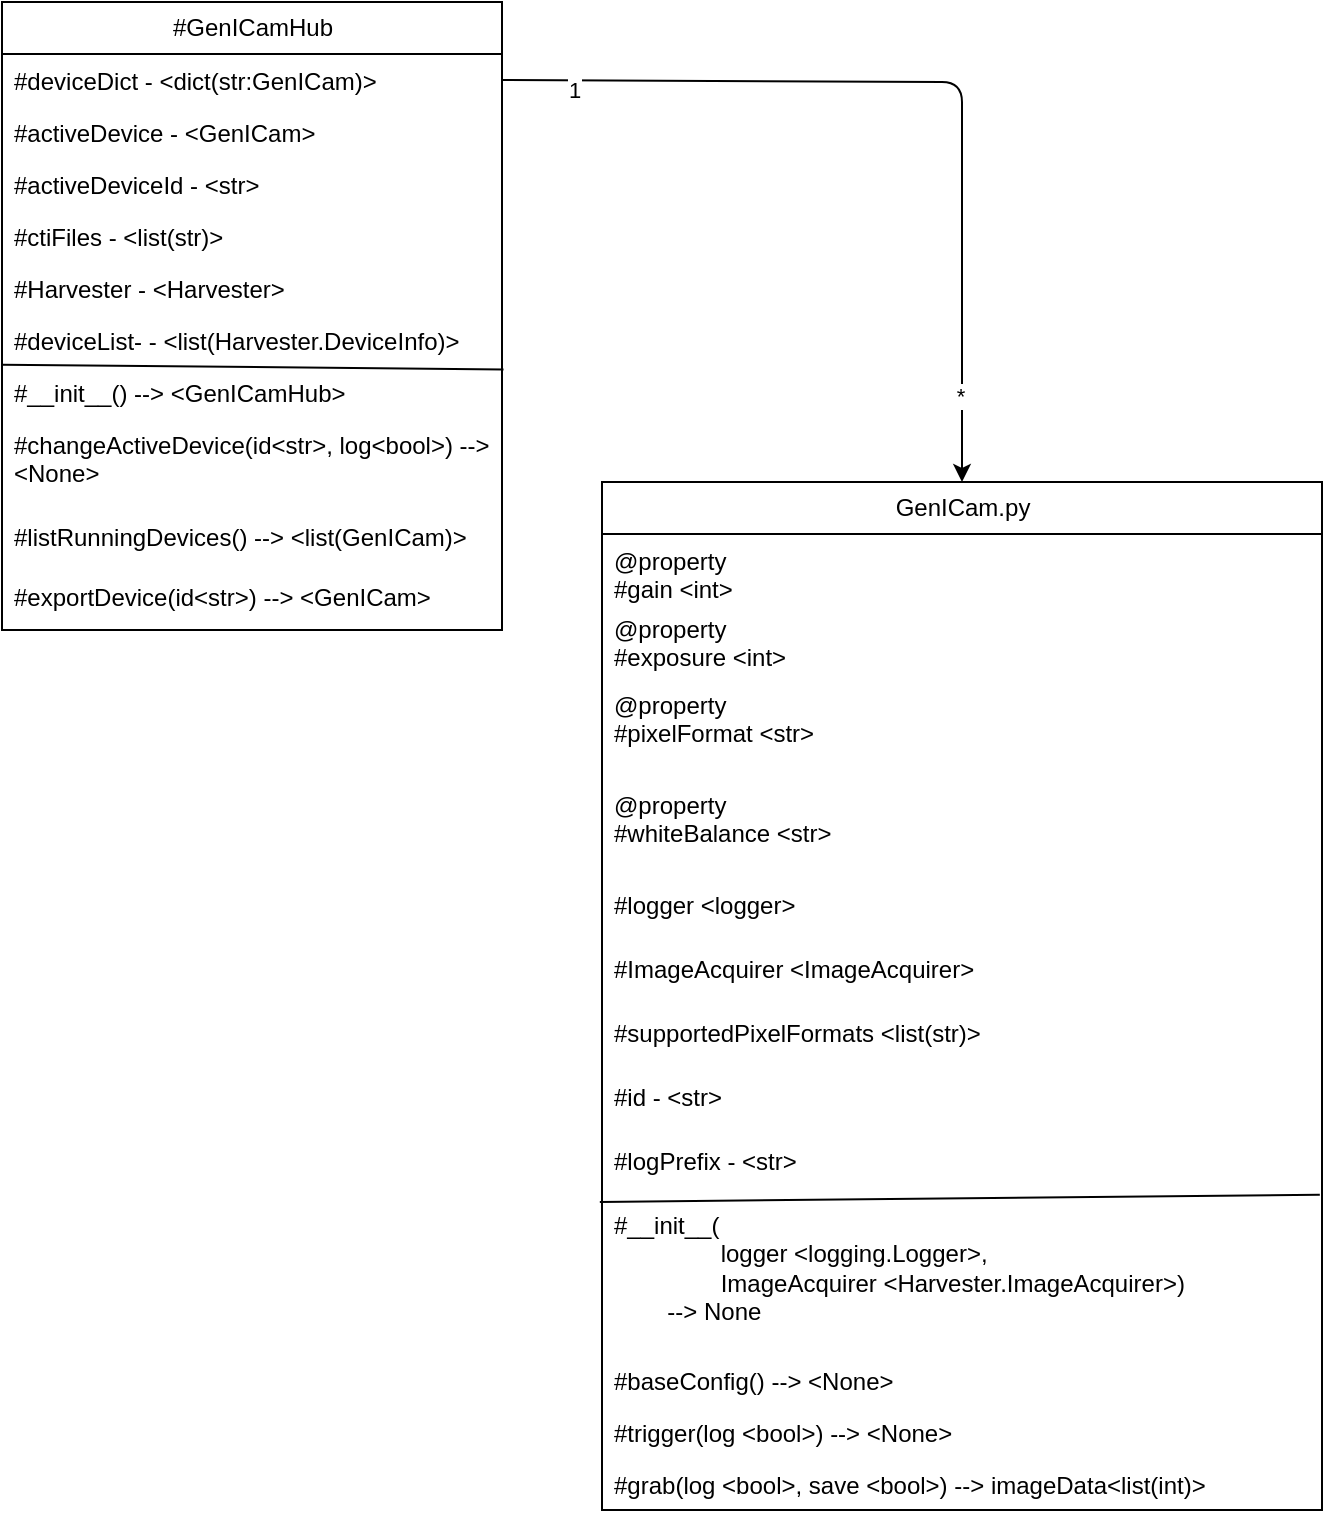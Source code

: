 <mxfile>
    <diagram id="NkQPngVakduhg9Lqq2sQ" name="Page-1">
        <mxGraphModel dx="1510" dy="1137" grid="1" gridSize="10" guides="1" tooltips="1" connect="1" arrows="1" fold="1" page="1" pageScale="1" pageWidth="827" pageHeight="1169" math="0" shadow="0">
            <root>
                <mxCell id="0"/>
                <mxCell id="1" parent="0"/>
                <mxCell id="2" value="#GenICamHub" style="swimlane;fontStyle=0;childLayout=stackLayout;horizontal=1;startSize=26;fillColor=none;horizontalStack=0;resizeParent=1;resizeParentMax=0;resizeLast=0;collapsible=1;marginBottom=0;html=1;" parent="1" vertex="1">
                    <mxGeometry x="84" y="110" width="250" height="314" as="geometry">
                        <mxRectangle x="370" y="280" width="110" height="30" as="alternateBounds"/>
                    </mxGeometry>
                </mxCell>
                <mxCell id="3" value="#deviceDict - &amp;lt;dict(str:GenICam)&amp;gt;" style="text;strokeColor=none;fillColor=none;align=left;verticalAlign=top;spacingLeft=4;spacingRight=4;overflow=hidden;rotatable=0;points=[[0,0.5],[1,0.5]];portConstraint=eastwest;whiteSpace=wrap;html=1;" parent="2" vertex="1">
                    <mxGeometry y="26" width="250" height="26" as="geometry"/>
                </mxCell>
                <mxCell id="4" value="#activeDevice - &amp;lt;GenICam&amp;gt;" style="text;strokeColor=none;fillColor=none;align=left;verticalAlign=top;spacingLeft=4;spacingRight=4;overflow=hidden;rotatable=0;points=[[0,0.5],[1,0.5]];portConstraint=eastwest;whiteSpace=wrap;html=1;" parent="2" vertex="1">
                    <mxGeometry y="52" width="250" height="26" as="geometry"/>
                </mxCell>
                <mxCell id="36" value="#activeDeviceId - &amp;lt;str&amp;gt;" style="text;strokeColor=none;fillColor=none;align=left;verticalAlign=top;spacingLeft=4;spacingRight=4;overflow=hidden;rotatable=0;points=[[0,0.5],[1,0.5]];portConstraint=eastwest;whiteSpace=wrap;html=1;" vertex="1" parent="2">
                    <mxGeometry y="78" width="250" height="26" as="geometry"/>
                </mxCell>
                <mxCell id="37" value="#ctiFiles - &amp;lt;list(str)&amp;gt;" style="text;strokeColor=none;fillColor=none;align=left;verticalAlign=top;spacingLeft=4;spacingRight=4;overflow=hidden;rotatable=0;points=[[0,0.5],[1,0.5]];portConstraint=eastwest;whiteSpace=wrap;html=1;" vertex="1" parent="2">
                    <mxGeometry y="104" width="250" height="26" as="geometry"/>
                </mxCell>
                <mxCell id="38" value="#Harvester - &amp;lt;Harvester&amp;gt;" style="text;strokeColor=none;fillColor=none;align=left;verticalAlign=top;spacingLeft=4;spacingRight=4;overflow=hidden;rotatable=0;points=[[0,0.5],[1,0.5]];portConstraint=eastwest;whiteSpace=wrap;html=1;" vertex="1" parent="2">
                    <mxGeometry y="130" width="250" height="26" as="geometry"/>
                </mxCell>
                <mxCell id="39" value="#deviceList- - &amp;lt;list(Harvester.DeviceInfo)&amp;gt;" style="text;strokeColor=none;fillColor=none;align=left;verticalAlign=top;spacingLeft=4;spacingRight=4;overflow=hidden;rotatable=0;points=[[0,0.5],[1,0.5]];portConstraint=eastwest;whiteSpace=wrap;html=1;" vertex="1" parent="2">
                    <mxGeometry y="156" width="250" height="26" as="geometry"/>
                </mxCell>
                <mxCell id="9" value="#__init__() --&amp;gt; &amp;lt;GenICamHub&amp;gt;" style="text;strokeColor=none;fillColor=none;align=left;verticalAlign=top;spacingLeft=4;spacingRight=4;overflow=hidden;rotatable=0;points=[[0,0.5],[1,0.5]];portConstraint=eastwest;whiteSpace=wrap;html=1;" parent="2" vertex="1">
                    <mxGeometry y="182" width="250" height="26" as="geometry"/>
                </mxCell>
                <mxCell id="10" value="" style="endArrow=none;html=1;exitX=0;exitY=-0.026;exitDx=0;exitDy=0;exitPerimeter=0;entryX=1.003;entryY=0.067;entryDx=0;entryDy=0;entryPerimeter=0;" parent="2" source="9" target="9" edge="1">
                    <mxGeometry width="50" height="50" relative="1" as="geometry">
                        <mxPoint x="90" y="50" as="sourcePoint"/>
                        <mxPoint x="140" as="targetPoint"/>
                    </mxGeometry>
                </mxCell>
                <mxCell id="11" value="#changeActiveDevice(id&amp;lt;str&amp;gt;, log&amp;lt;bool&amp;gt;) --&amp;gt; &amp;lt;None&amp;gt;&amp;nbsp;" style="text;strokeColor=none;fillColor=none;align=left;verticalAlign=top;spacingLeft=4;spacingRight=4;overflow=hidden;rotatable=0;points=[[0,0.5],[1,0.5]];portConstraint=eastwest;whiteSpace=wrap;html=1;" parent="2" vertex="1">
                    <mxGeometry y="208" width="250" height="46" as="geometry"/>
                </mxCell>
                <mxCell id="12" value="#listRunningDevices() --&amp;gt; &amp;lt;list(GenICam)&amp;gt;" style="text;strokeColor=none;fillColor=none;align=left;verticalAlign=top;spacingLeft=4;spacingRight=4;overflow=hidden;rotatable=0;points=[[0,0.5],[1,0.5]];portConstraint=eastwest;whiteSpace=wrap;html=1;" parent="2" vertex="1">
                    <mxGeometry y="254" width="250" height="30" as="geometry"/>
                </mxCell>
                <mxCell id="35" value="#exportDevice(id&amp;lt;str&amp;gt;) --&amp;gt; &amp;lt;GenICam&amp;gt;" style="text;strokeColor=none;fillColor=none;align=left;verticalAlign=top;spacingLeft=4;spacingRight=4;overflow=hidden;rotatable=0;points=[[0,0.5],[1,0.5]];portConstraint=eastwest;whiteSpace=wrap;html=1;" vertex="1" parent="2">
                    <mxGeometry y="284" width="250" height="30" as="geometry"/>
                </mxCell>
                <UserObject label="GenICam.py" id="13">
                    <mxCell style="swimlane;fontStyle=0;childLayout=stackLayout;horizontal=1;startSize=26;fillColor=none;horizontalStack=0;resizeParent=1;resizeParentMax=0;resizeLast=0;collapsible=1;marginBottom=0;html=1;" parent="1" vertex="1">
                        <mxGeometry x="384" y="350" width="360" height="514" as="geometry">
                            <mxRectangle x="370" y="280" width="110" height="30" as="alternateBounds"/>
                        </mxGeometry>
                    </mxCell>
                </UserObject>
                <mxCell id="14" value="@property&lt;br&gt;#gain &amp;lt;int&amp;gt;" style="text;strokeColor=none;fillColor=none;align=left;verticalAlign=top;spacingLeft=4;spacingRight=4;overflow=hidden;rotatable=0;points=[[0,0.5],[1,0.5]];portConstraint=eastwest;whiteSpace=wrap;html=1;" parent="13" vertex="1">
                    <mxGeometry y="26" width="360" height="34" as="geometry"/>
                </mxCell>
                <mxCell id="15" value="@property&lt;br&gt;#exposure &amp;lt;int&amp;gt;&amp;nbsp;" style="text;strokeColor=none;fillColor=none;align=left;verticalAlign=top;spacingLeft=4;spacingRight=4;overflow=hidden;rotatable=0;points=[[0,0.5],[1,0.5]];portConstraint=eastwest;whiteSpace=wrap;html=1;" parent="13" vertex="1">
                    <mxGeometry y="60" width="360" height="38" as="geometry"/>
                </mxCell>
                <mxCell id="19" value="@property&lt;br&gt;#pixelFormat &amp;lt;str&amp;gt;&amp;nbsp;" style="text;strokeColor=none;fillColor=none;align=left;verticalAlign=top;spacingLeft=4;spacingRight=4;overflow=hidden;rotatable=0;points=[[0,0.5],[1,0.5]];portConstraint=eastwest;whiteSpace=wrap;html=1;" parent="13" vertex="1">
                    <mxGeometry y="98" width="360" height="50" as="geometry"/>
                </mxCell>
                <mxCell id="29" value="@property&lt;br&gt;#whiteBalance &amp;lt;str&amp;gt;" style="text;strokeColor=none;fillColor=none;align=left;verticalAlign=top;spacingLeft=4;spacingRight=4;overflow=hidden;rotatable=0;points=[[0,0.5],[1,0.5]];portConstraint=eastwest;whiteSpace=wrap;html=1;" parent="13" vertex="1">
                    <mxGeometry y="148" width="360" height="50" as="geometry"/>
                </mxCell>
                <mxCell id="22" value="#logger &amp;lt;logger&amp;gt;" style="text;strokeColor=none;fillColor=none;align=left;verticalAlign=top;spacingLeft=4;spacingRight=4;overflow=hidden;rotatable=0;points=[[0,0.5],[1,0.5]];portConstraint=eastwest;whiteSpace=wrap;html=1;" parent="13" vertex="1">
                    <mxGeometry y="198" width="360" height="32" as="geometry"/>
                </mxCell>
                <mxCell id="33" value="#ImageAcquirer &amp;lt;ImageAcquirer&amp;gt;" style="text;strokeColor=none;fillColor=none;align=left;verticalAlign=top;spacingLeft=4;spacingRight=4;overflow=hidden;rotatable=0;points=[[0,0.5],[1,0.5]];portConstraint=eastwest;whiteSpace=wrap;html=1;" parent="13" vertex="1">
                    <mxGeometry y="230" width="360" height="32" as="geometry"/>
                </mxCell>
                <mxCell id="34" value="#supportedPixelFormats &amp;lt;list(str)&amp;gt;" style="text;strokeColor=none;fillColor=none;align=left;verticalAlign=top;spacingLeft=4;spacingRight=4;overflow=hidden;rotatable=0;points=[[0,0.5],[1,0.5]];portConstraint=eastwest;whiteSpace=wrap;html=1;" parent="13" vertex="1">
                    <mxGeometry y="262" width="360" height="32" as="geometry"/>
                </mxCell>
                <mxCell id="42" value="#id - &amp;lt;str&amp;gt;" style="text;strokeColor=none;fillColor=none;align=left;verticalAlign=top;spacingLeft=4;spacingRight=4;overflow=hidden;rotatable=0;points=[[0,0.5],[1,0.5]];portConstraint=eastwest;whiteSpace=wrap;html=1;" vertex="1" parent="13">
                    <mxGeometry y="294" width="360" height="32" as="geometry"/>
                </mxCell>
                <mxCell id="40" value="#logPrefix - &amp;lt;str&amp;gt;" style="text;strokeColor=none;fillColor=none;align=left;verticalAlign=top;spacingLeft=4;spacingRight=4;overflow=hidden;rotatable=0;points=[[0,0.5],[1,0.5]];portConstraint=eastwest;whiteSpace=wrap;html=1;" vertex="1" parent="13">
                    <mxGeometry y="326" width="360" height="32" as="geometry"/>
                </mxCell>
                <mxCell id="16" value="#__init__(&lt;br&gt;&lt;span style=&quot;white-space: pre;&quot;&gt;&#9;&lt;/span&gt;&amp;nbsp; &amp;nbsp; &amp;nbsp;&lt;span style=&quot;white-space: pre;&quot;&gt;&#9;&lt;/span&gt;logger &amp;lt;logging.Logger&amp;gt;,&lt;br&gt;&lt;span style=&quot;white-space: pre;&quot;&gt;&#9;&lt;/span&gt;&lt;span style=&quot;white-space: pre;&quot;&gt;&#9;&lt;/span&gt;ImageAcquirer &amp;lt;Harvester.ImageAcquirer&amp;gt;) &lt;br&gt;&lt;span style=&quot;white-space: pre;&quot;&gt;&#9;&lt;/span&gt;--&amp;gt; None" style="text;strokeColor=none;fillColor=none;align=left;verticalAlign=top;spacingLeft=4;spacingRight=4;overflow=hidden;rotatable=0;points=[[0,0.5],[1,0.5]];portConstraint=eastwest;whiteSpace=wrap;html=1;" parent="13" vertex="1">
                    <mxGeometry y="358" width="360" height="78" as="geometry"/>
                </mxCell>
                <mxCell id="18" value="#baseConfig() --&amp;gt; &amp;lt;None&amp;gt;" style="text;strokeColor=none;fillColor=none;align=left;verticalAlign=top;spacingLeft=4;spacingRight=4;overflow=hidden;rotatable=0;points=[[0,0.5],[1,0.5]];portConstraint=eastwest;whiteSpace=wrap;html=1;" parent="13" vertex="1">
                    <mxGeometry y="436" width="360" height="26" as="geometry"/>
                </mxCell>
                <mxCell id="24" value="#trigger(log &amp;lt;bool&amp;gt;) --&amp;gt; &amp;lt;None&amp;gt;" style="text;strokeColor=none;fillColor=none;align=left;verticalAlign=top;spacingLeft=4;spacingRight=4;overflow=hidden;rotatable=0;points=[[0,0.5],[1,0.5]];portConstraint=eastwest;whiteSpace=wrap;html=1;" parent="13" vertex="1">
                    <mxGeometry y="462" width="360" height="26" as="geometry"/>
                </mxCell>
                <mxCell id="25" value="#grab(log &amp;lt;bool&amp;gt;, save &amp;lt;bool&amp;gt;) --&amp;gt; imageData&amp;lt;list(int)&amp;gt;" style="text;strokeColor=none;fillColor=none;align=left;verticalAlign=top;spacingLeft=4;spacingRight=4;overflow=hidden;rotatable=0;points=[[0,0.5],[1,0.5]];portConstraint=eastwest;whiteSpace=wrap;html=1;" parent="13" vertex="1">
                    <mxGeometry y="488" width="360" height="26" as="geometry"/>
                </mxCell>
                <mxCell id="43" value="" style="endArrow=none;html=1;exitX=-0.003;exitY=1.062;exitDx=0;exitDy=0;exitPerimeter=0;entryX=0.997;entryY=-0.021;entryDx=0;entryDy=0;entryPerimeter=0;" edge="1" parent="13" source="40" target="16">
                    <mxGeometry width="50" height="50" relative="1" as="geometry">
                        <mxPoint x="230" y="340" as="sourcePoint"/>
                        <mxPoint x="280" y="290" as="targetPoint"/>
                    </mxGeometry>
                </mxCell>
                <mxCell id="23" style="edgeStyle=none;html=1;entryX=0.5;entryY=0;entryDx=0;entryDy=0;exitX=1;exitY=0.5;exitDx=0;exitDy=0;" parent="1" source="3" target="13" edge="1">
                    <mxGeometry relative="1" as="geometry">
                        <Array as="points">
                            <mxPoint x="564" y="150"/>
                        </Array>
                    </mxGeometry>
                </mxCell>
                <mxCell id="27" value="1" style="edgeLabel;html=1;align=center;verticalAlign=middle;resizable=0;points=[];" parent="23" vertex="1" connectable="0">
                    <mxGeometry x="-0.833" y="-5" relative="1" as="geometry">
                        <mxPoint as="offset"/>
                    </mxGeometry>
                </mxCell>
                <mxCell id="28" value="*" style="edgeLabel;html=1;align=center;verticalAlign=middle;resizable=0;points=[];" parent="23" vertex="1" connectable="0">
                    <mxGeometry x="0.797" relative="1" as="geometry">
                        <mxPoint x="-1" as="offset"/>
                    </mxGeometry>
                </mxCell>
            </root>
        </mxGraphModel>
    </diagram>
</mxfile>